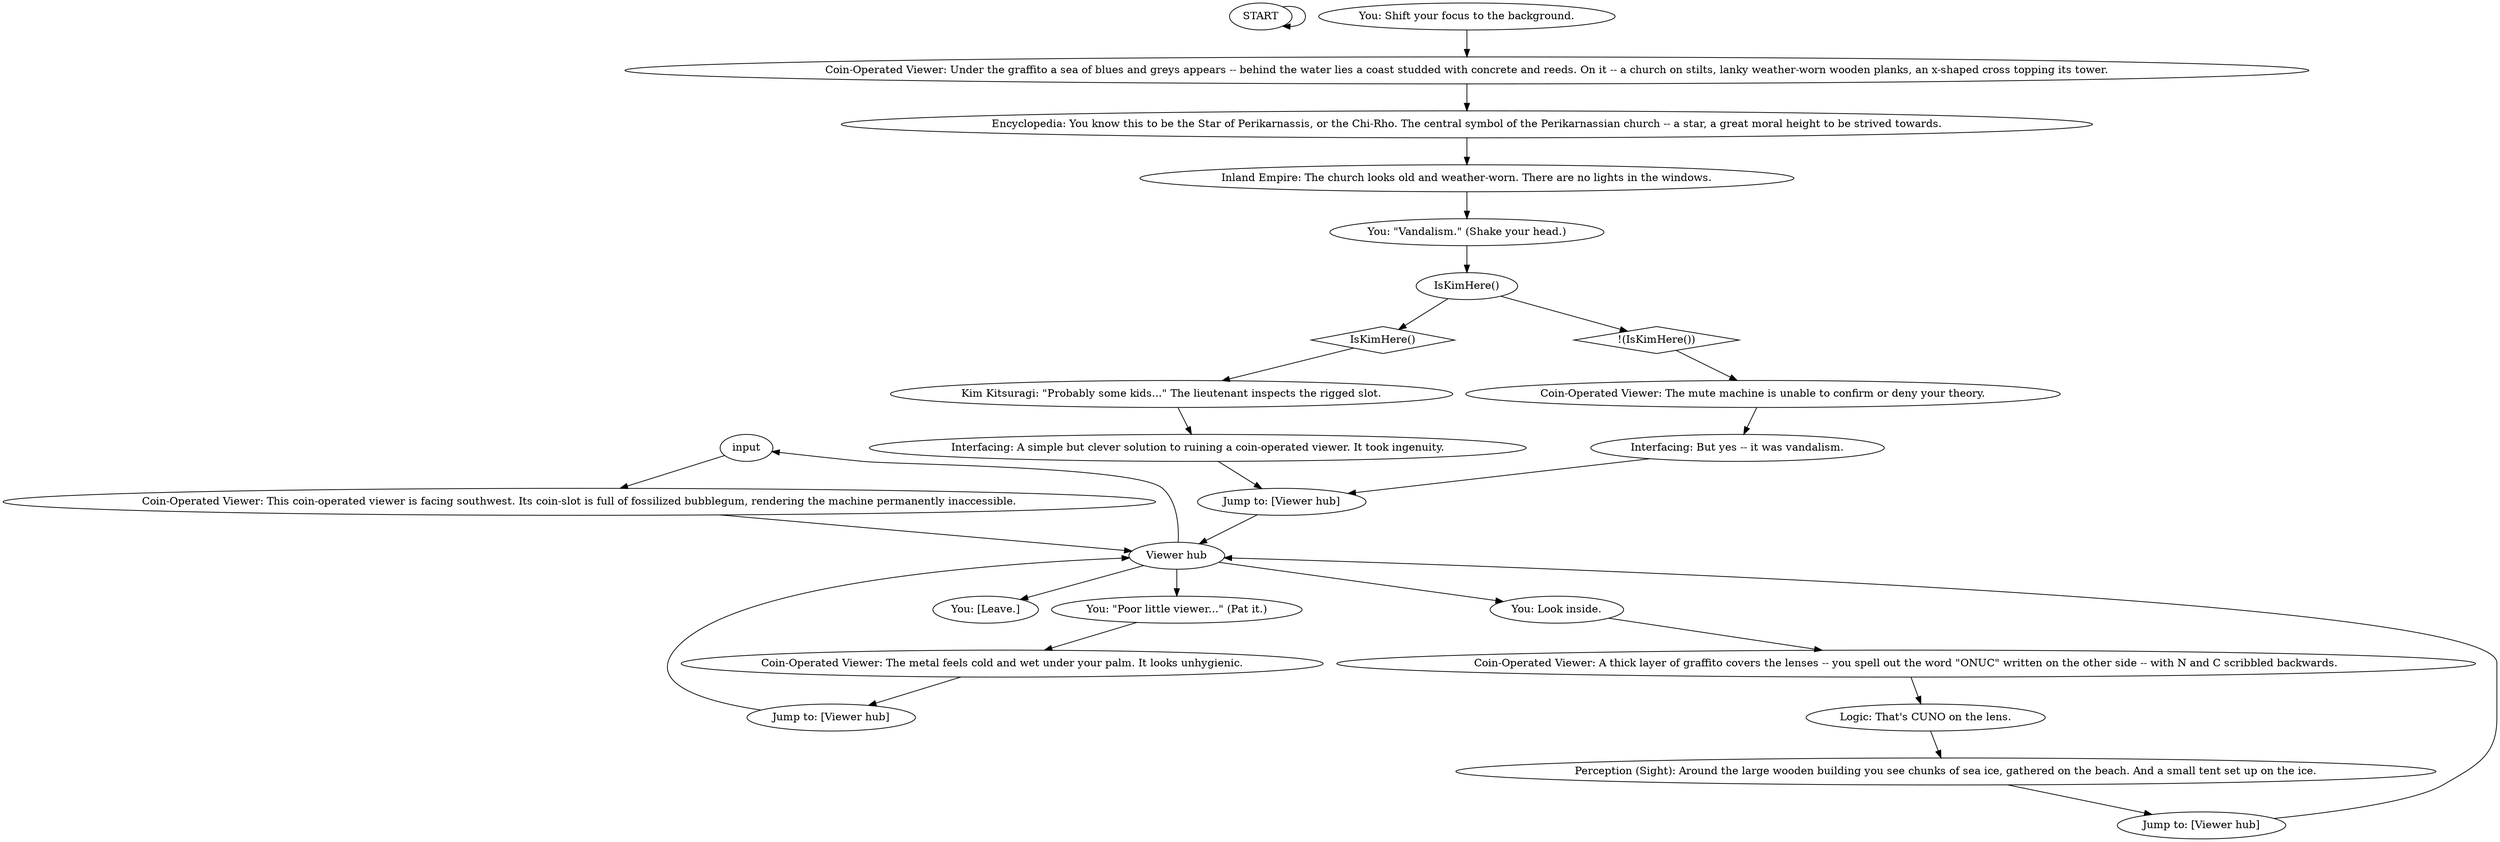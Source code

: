 # PLAZA / COIN-OPERATED VIEWER II
# A coin-operated viewer on the plaza. It offers a view to the church.
# ==================================================
digraph G {
	  0 [label="START"];
	  1 [label="input"];
	  2 [label="You: [Leave.]"];
	  3 [label="You: \"Vandalism.\" (Shake your head.)"];
	  4 [label="Perception (Sight): Around the large wooden building you see chunks of sea ice, gathered on the beach. And a small tent set up on the ice."];
	  5 [label="You: Shift your focus to the background."];
	  6 [label="Coin-Operated Viewer: A thick layer of graffito covers the lenses -- you spell out the word \"ONUC\" written on the other side -- with N and C scribbled backwards."];
	  7 [label="You: \"Poor little viewer...\" (Pat it.)"];
	  8 [label="Jump to: [Viewer hub]"];
	  9 [label="Kim Kitsuragi: \"Probably some kids...\" The lieutenant inspects the rigged slot."];
	  10 [label="Jump to: [Viewer hub]"];
	  11 [label="Inland Empire: The church looks old and weather-worn. There are no lights in the windows."];
	  12 [label="Interfacing: But yes -- it was vandalism."];
	  13 [label="Coin-Operated Viewer: This coin-operated viewer is facing southwest. Its coin-slot is full of fossilized bubblegum, rendering the machine permanently inaccessible."];
	  14 [label="Logic: That's CUNO on the lens."];
	  15 [label="Viewer hub"];
	  16 [label="Coin-Operated Viewer: The metal feels cold and wet under your palm. It looks unhygienic."];
	  17 [label="Encyclopedia: You know this to be the Star of Perikarnassis, or the Chi-Rho. The central symbol of the Perikarnassian church -- a star, a great moral height to be strived towards."];
	  18 [label="IsKimHere()"];
	  19 [label="IsKimHere()", shape=diamond];
	  20 [label="!(IsKimHere())", shape=diamond];
	  21 [label="Coin-Operated Viewer: Under the graffito a sea of blues and greys appears -- behind the water lies a coast studded with concrete and reeds. On it -- a church on stilts, lanky weather-worn wooden planks, an x-shaped cross topping its tower."];
	  22 [label="You: Look inside."];
	  23 [label="Coin-Operated Viewer: The mute machine is unable to confirm or deny your theory."];
	  24 [label="Interfacing: A simple but clever solution to ruining a coin-operated viewer. It took ingenuity."];
	  25 [label="Jump to: [Viewer hub]"];
	  0 -> 0
	  1 -> 13
	  3 -> 18
	  4 -> 25
	  5 -> 21
	  6 -> 14
	  7 -> 16
	  8 -> 15
	  9 -> 24
	  10 -> 15
	  11 -> 3
	  12 -> 10
	  13 -> 15
	  14 -> 4
	  15 -> 1
	  15 -> 2
	  15 -> 22
	  15 -> 7
	  16 -> 8
	  17 -> 11
	  18 -> 19
	  18 -> 20
	  19 -> 9
	  20 -> 23
	  21 -> 17
	  22 -> 6
	  23 -> 12
	  24 -> 10
	  25 -> 15
}

